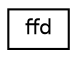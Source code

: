 digraph "Graphical Class Hierarchy"
{
  edge [fontname="Helvetica",fontsize="10",labelfontname="Helvetica",labelfontsize="10"];
  node [fontname="Helvetica",fontsize="10",shape=record];
  rankdir="LR";
  Node1 [label="ffd",height=0.2,width=0.4,color="black", fillcolor="white", style="filled",URL="$classffd.html",tooltip="Free-Form Deformation of geometric models. "];
}
